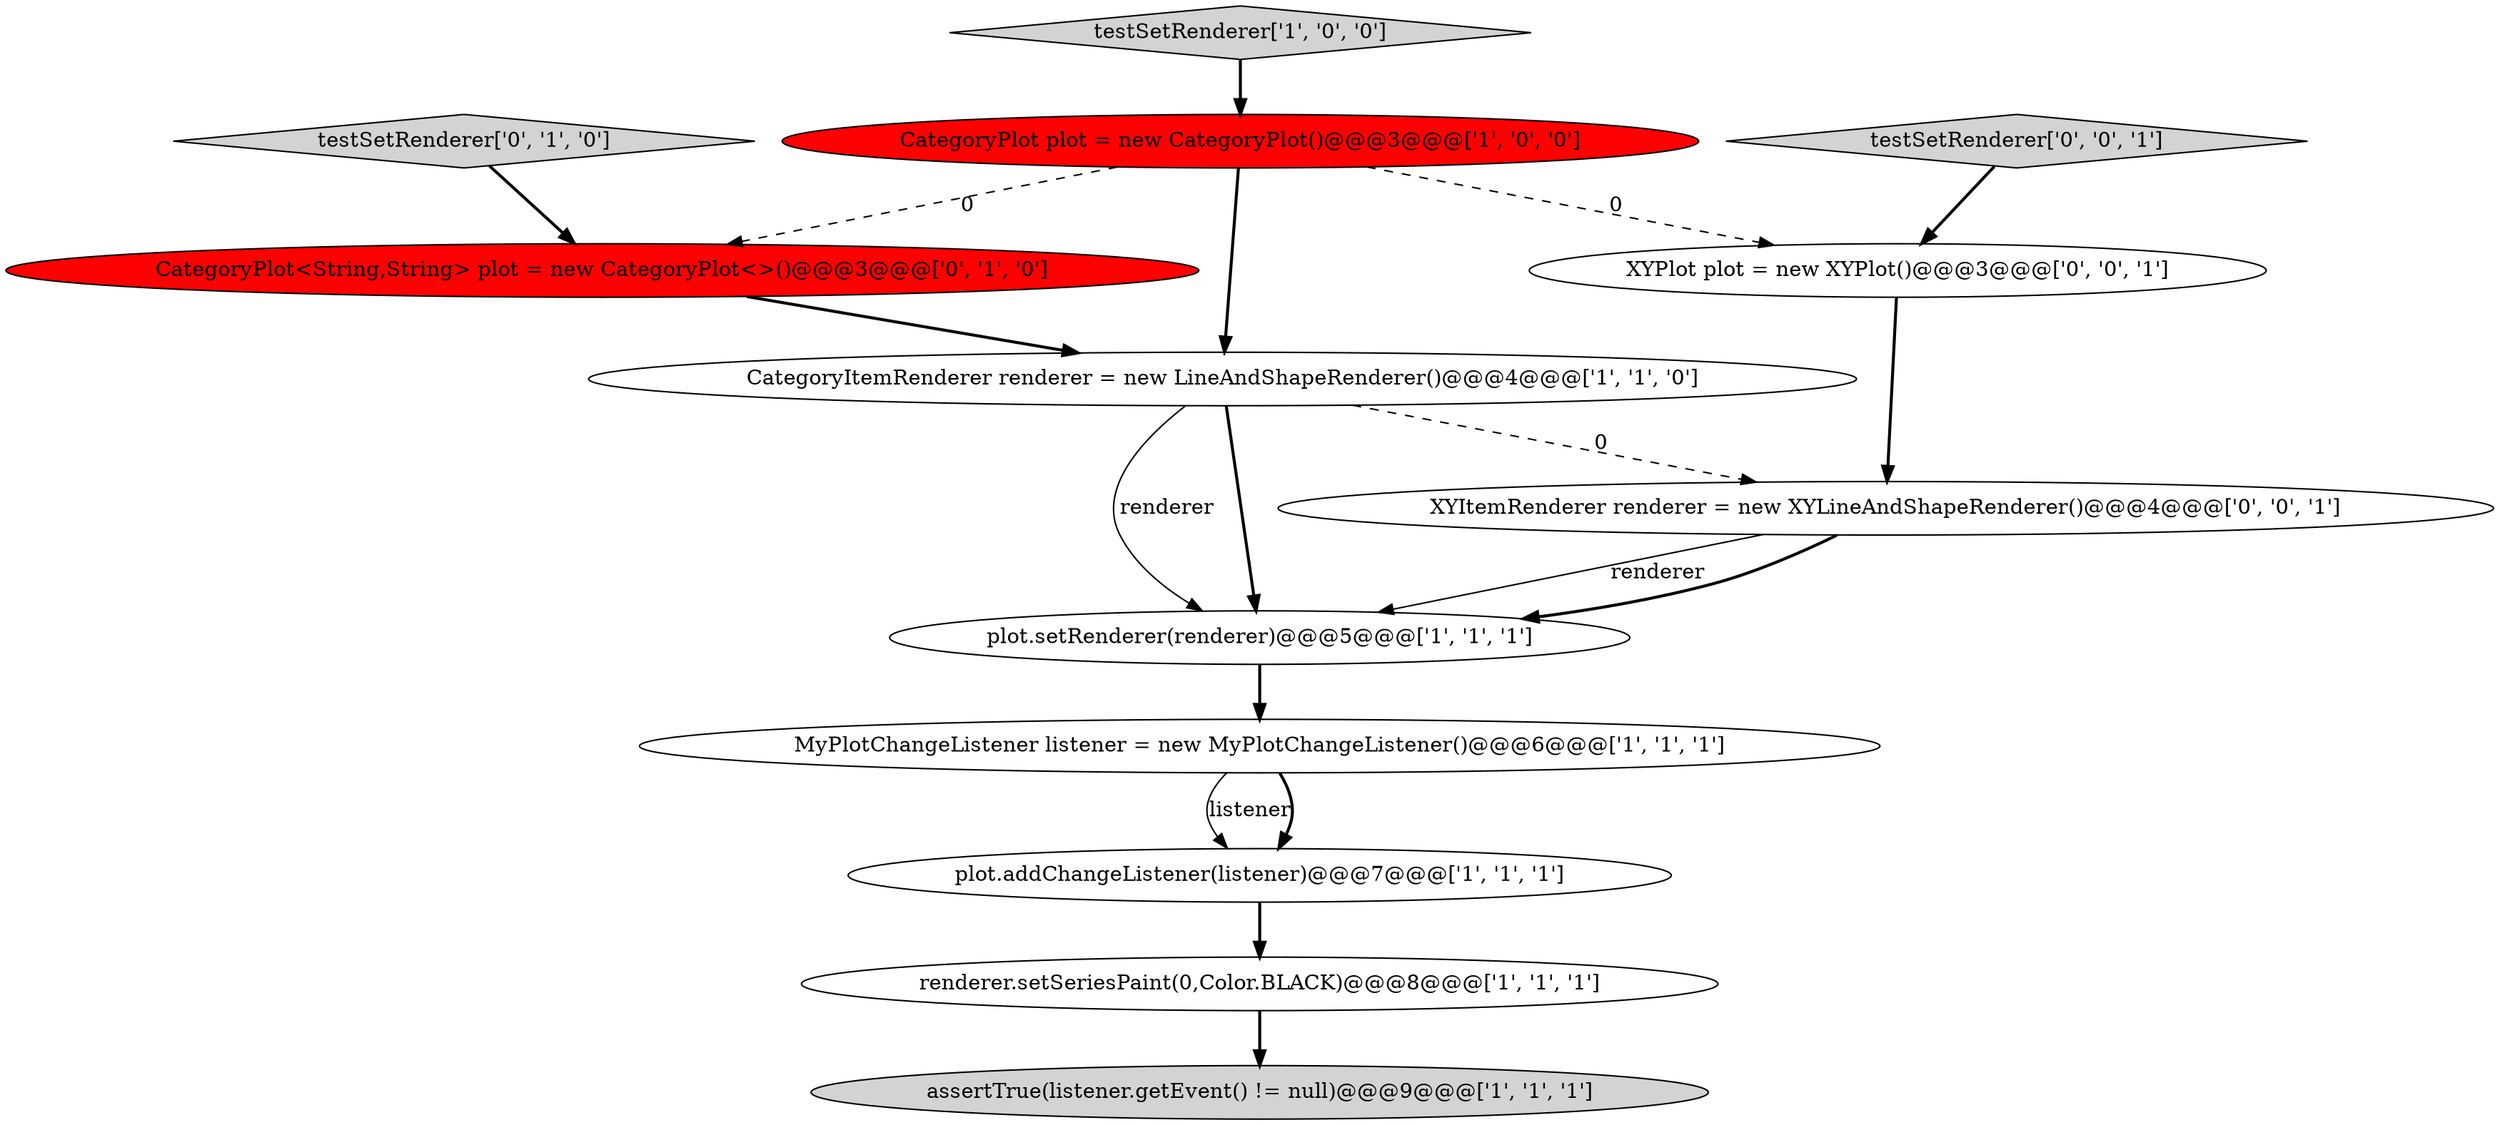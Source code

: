 digraph {
2 [style = filled, label = "assertTrue(listener.getEvent() != null)@@@9@@@['1', '1', '1']", fillcolor = lightgray, shape = ellipse image = "AAA0AAABBB1BBB"];
1 [style = filled, label = "testSetRenderer['1', '0', '0']", fillcolor = lightgray, shape = diamond image = "AAA0AAABBB1BBB"];
3 [style = filled, label = "CategoryPlot plot = new CategoryPlot()@@@3@@@['1', '0', '0']", fillcolor = red, shape = ellipse image = "AAA1AAABBB1BBB"];
7 [style = filled, label = "CategoryItemRenderer renderer = new LineAndShapeRenderer()@@@4@@@['1', '1', '0']", fillcolor = white, shape = ellipse image = "AAA0AAABBB1BBB"];
10 [style = filled, label = "testSetRenderer['0', '0', '1']", fillcolor = lightgray, shape = diamond image = "AAA0AAABBB3BBB"];
9 [style = filled, label = "testSetRenderer['0', '1', '0']", fillcolor = lightgray, shape = diamond image = "AAA0AAABBB2BBB"];
12 [style = filled, label = "XYPlot plot = new XYPlot()@@@3@@@['0', '0', '1']", fillcolor = white, shape = ellipse image = "AAA0AAABBB3BBB"];
0 [style = filled, label = "MyPlotChangeListener listener = new MyPlotChangeListener()@@@6@@@['1', '1', '1']", fillcolor = white, shape = ellipse image = "AAA0AAABBB1BBB"];
5 [style = filled, label = "renderer.setSeriesPaint(0,Color.BLACK)@@@8@@@['1', '1', '1']", fillcolor = white, shape = ellipse image = "AAA0AAABBB1BBB"];
6 [style = filled, label = "plot.addChangeListener(listener)@@@7@@@['1', '1', '1']", fillcolor = white, shape = ellipse image = "AAA0AAABBB1BBB"];
4 [style = filled, label = "plot.setRenderer(renderer)@@@5@@@['1', '1', '1']", fillcolor = white, shape = ellipse image = "AAA0AAABBB1BBB"];
11 [style = filled, label = "XYItemRenderer renderer = new XYLineAndShapeRenderer()@@@4@@@['0', '0', '1']", fillcolor = white, shape = ellipse image = "AAA0AAABBB3BBB"];
8 [style = filled, label = "CategoryPlot<String,String> plot = new CategoryPlot<>()@@@3@@@['0', '1', '0']", fillcolor = red, shape = ellipse image = "AAA1AAABBB2BBB"];
1->3 [style = bold, label=""];
0->6 [style = solid, label="listener"];
3->8 [style = dashed, label="0"];
7->11 [style = dashed, label="0"];
7->4 [style = solid, label="renderer"];
6->5 [style = bold, label=""];
5->2 [style = bold, label=""];
7->4 [style = bold, label=""];
3->12 [style = dashed, label="0"];
3->7 [style = bold, label=""];
9->8 [style = bold, label=""];
0->6 [style = bold, label=""];
10->12 [style = bold, label=""];
11->4 [style = solid, label="renderer"];
8->7 [style = bold, label=""];
4->0 [style = bold, label=""];
11->4 [style = bold, label=""];
12->11 [style = bold, label=""];
}
